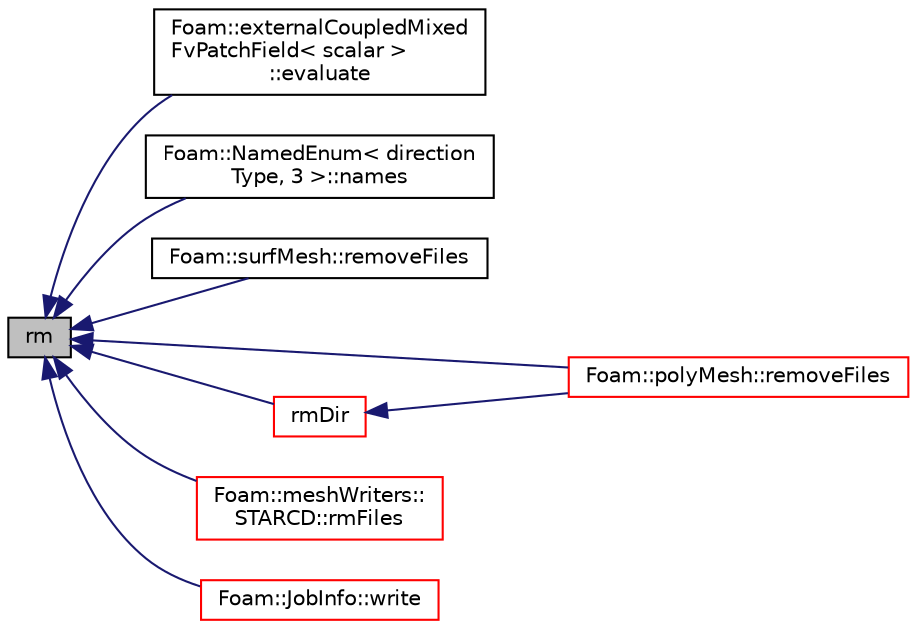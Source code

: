 digraph "rm"
{
  bgcolor="transparent";
  edge [fontname="Helvetica",fontsize="10",labelfontname="Helvetica",labelfontsize="10"];
  node [fontname="Helvetica",fontsize="10",shape=record];
  rankdir="LR";
  Node121277 [label="rm",height=0.2,width=0.4,color="black", fillcolor="grey75", style="filled", fontcolor="black"];
  Node121277 -> Node121278 [dir="back",color="midnightblue",fontsize="10",style="solid",fontname="Helvetica"];
  Node121278 [label="Foam::externalCoupledMixed\lFvPatchField\< scalar \>\l::evaluate",height=0.2,width=0.4,color="black",URL="$a22877.html#a3b59c070ab0408e3bbb21927540159f4",tooltip="Evaluate the patch field. "];
  Node121277 -> Node121279 [dir="back",color="midnightblue",fontsize="10",style="solid",fontname="Helvetica"];
  Node121279 [label="Foam::NamedEnum\< direction\lType, 3 \>::names",height=0.2,width=0.4,color="black",URL="$a27113.html#a7350da3a0edd92cd11e6c479c9967dc8"];
  Node121277 -> Node121280 [dir="back",color="midnightblue",fontsize="10",style="solid",fontname="Helvetica"];
  Node121280 [label="Foam::surfMesh::removeFiles",height=0.2,width=0.4,color="black",URL="$a30961.html#ab5e5cb1a8fff66e20916f2cb55598650",tooltip="Remove all files from mesh instance. "];
  Node121277 -> Node121281 [dir="back",color="midnightblue",fontsize="10",style="solid",fontname="Helvetica"];
  Node121281 [label="Foam::polyMesh::removeFiles",height=0.2,width=0.4,color="red",URL="$a28565.html#ab5e5cb1a8fff66e20916f2cb55598650",tooltip="Remove all files from mesh instance. "];
  Node121277 -> Node121284 [dir="back",color="midnightblue",fontsize="10",style="solid",fontname="Helvetica"];
  Node121284 [label="rmDir",height=0.2,width=0.4,color="red",URL="$a21851.html#a94f85dc184bdb0495e62488fda627038",tooltip="Remove a dirctory and its contents. "];
  Node121284 -> Node121281 [dir="back",color="midnightblue",fontsize="10",style="solid",fontname="Helvetica"];
  Node121277 -> Node121288 [dir="back",color="midnightblue",fontsize="10",style="solid",fontname="Helvetica"];
  Node121288 [label="Foam::meshWriters::\lSTARCD::rmFiles",height=0.2,width=0.4,color="red",URL="$a22089.html#a9e0ebba7054ff0811a4f28a13fdf85c7",tooltip="Remove STAR-CD files for the baseName. "];
  Node121277 -> Node121290 [dir="back",color="midnightblue",fontsize="10",style="solid",fontname="Helvetica"];
  Node121290 [label="Foam::JobInfo::write",height=0.2,width=0.4,color="red",URL="$a27801.html#a359617ae7b78900e2591e3eb5421951f"];
}
